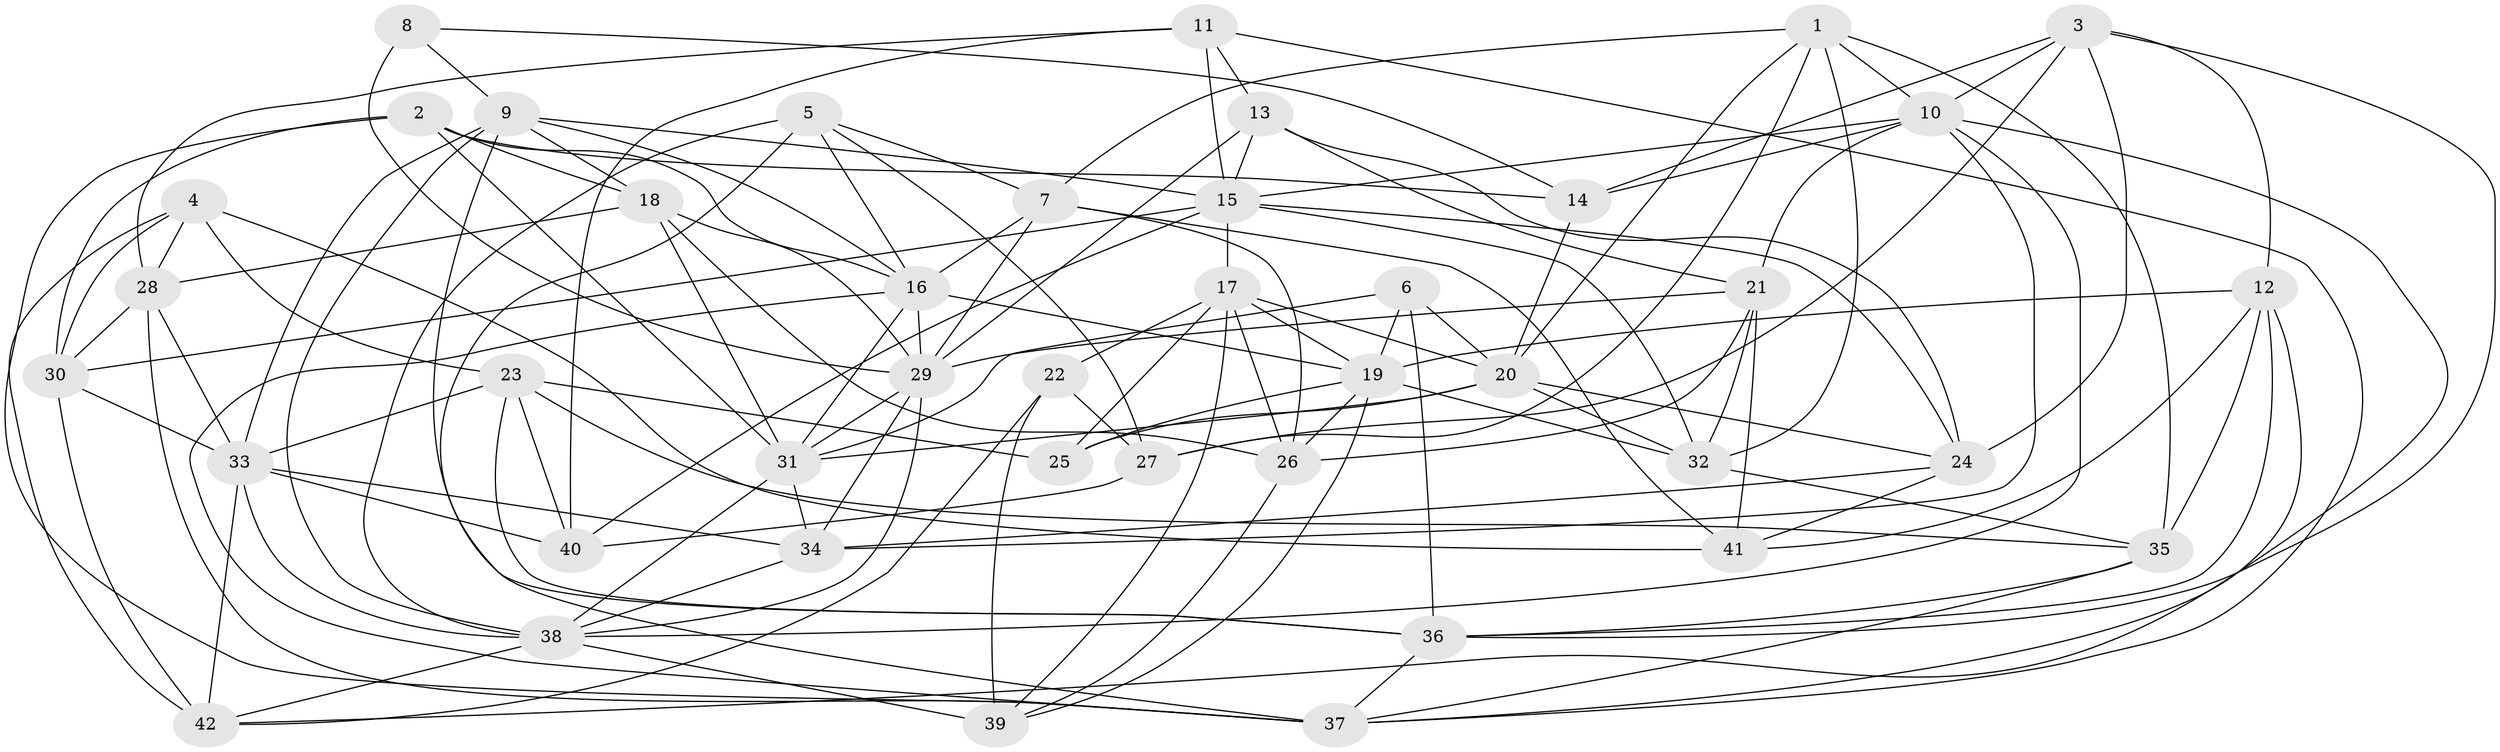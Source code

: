 // original degree distribution, {4: 1.0}
// Generated by graph-tools (version 1.1) at 2025/38/03/04/25 23:38:07]
// undirected, 42 vertices, 130 edges
graph export_dot {
  node [color=gray90,style=filled];
  1;
  2;
  3;
  4;
  5;
  6;
  7;
  8;
  9;
  10;
  11;
  12;
  13;
  14;
  15;
  16;
  17;
  18;
  19;
  20;
  21;
  22;
  23;
  24;
  25;
  26;
  27;
  28;
  29;
  30;
  31;
  32;
  33;
  34;
  35;
  36;
  37;
  38;
  39;
  40;
  41;
  42;
  1 -- 7 [weight=1.0];
  1 -- 10 [weight=1.0];
  1 -- 20 [weight=1.0];
  1 -- 27 [weight=1.0];
  1 -- 32 [weight=1.0];
  1 -- 35 [weight=1.0];
  2 -- 14 [weight=2.0];
  2 -- 16 [weight=1.0];
  2 -- 18 [weight=1.0];
  2 -- 30 [weight=2.0];
  2 -- 31 [weight=1.0];
  2 -- 37 [weight=1.0];
  3 -- 10 [weight=1.0];
  3 -- 12 [weight=1.0];
  3 -- 14 [weight=1.0];
  3 -- 24 [weight=1.0];
  3 -- 27 [weight=1.0];
  3 -- 36 [weight=1.0];
  4 -- 23 [weight=1.0];
  4 -- 28 [weight=1.0];
  4 -- 30 [weight=1.0];
  4 -- 41 [weight=2.0];
  4 -- 42 [weight=1.0];
  5 -- 7 [weight=1.0];
  5 -- 16 [weight=1.0];
  5 -- 27 [weight=1.0];
  5 -- 37 [weight=1.0];
  5 -- 38 [weight=2.0];
  6 -- 19 [weight=1.0];
  6 -- 20 [weight=1.0];
  6 -- 31 [weight=1.0];
  6 -- 36 [weight=1.0];
  7 -- 16 [weight=1.0];
  7 -- 26 [weight=1.0];
  7 -- 29 [weight=1.0];
  7 -- 41 [weight=1.0];
  8 -- 9 [weight=1.0];
  8 -- 14 [weight=1.0];
  8 -- 29 [weight=2.0];
  9 -- 15 [weight=1.0];
  9 -- 16 [weight=1.0];
  9 -- 18 [weight=1.0];
  9 -- 33 [weight=1.0];
  9 -- 36 [weight=2.0];
  9 -- 38 [weight=1.0];
  10 -- 14 [weight=1.0];
  10 -- 15 [weight=1.0];
  10 -- 21 [weight=1.0];
  10 -- 34 [weight=1.0];
  10 -- 38 [weight=1.0];
  10 -- 42 [weight=1.0];
  11 -- 13 [weight=2.0];
  11 -- 15 [weight=1.0];
  11 -- 28 [weight=1.0];
  11 -- 37 [weight=1.0];
  11 -- 40 [weight=1.0];
  12 -- 19 [weight=1.0];
  12 -- 35 [weight=1.0];
  12 -- 36 [weight=1.0];
  12 -- 37 [weight=1.0];
  12 -- 41 [weight=1.0];
  13 -- 15 [weight=1.0];
  13 -- 21 [weight=1.0];
  13 -- 24 [weight=1.0];
  13 -- 29 [weight=1.0];
  14 -- 20 [weight=1.0];
  15 -- 17 [weight=2.0];
  15 -- 24 [weight=1.0];
  15 -- 30 [weight=1.0];
  15 -- 32 [weight=1.0];
  15 -- 40 [weight=1.0];
  16 -- 19 [weight=1.0];
  16 -- 29 [weight=1.0];
  16 -- 31 [weight=1.0];
  16 -- 37 [weight=1.0];
  17 -- 19 [weight=1.0];
  17 -- 20 [weight=1.0];
  17 -- 22 [weight=1.0];
  17 -- 25 [weight=1.0];
  17 -- 26 [weight=1.0];
  17 -- 39 [weight=1.0];
  18 -- 26 [weight=1.0];
  18 -- 28 [weight=1.0];
  18 -- 29 [weight=1.0];
  18 -- 31 [weight=1.0];
  19 -- 25 [weight=1.0];
  19 -- 26 [weight=1.0];
  19 -- 32 [weight=1.0];
  19 -- 39 [weight=1.0];
  20 -- 24 [weight=1.0];
  20 -- 25 [weight=1.0];
  20 -- 31 [weight=1.0];
  20 -- 32 [weight=1.0];
  21 -- 26 [weight=1.0];
  21 -- 29 [weight=1.0];
  21 -- 32 [weight=1.0];
  21 -- 41 [weight=1.0];
  22 -- 27 [weight=2.0];
  22 -- 39 [weight=2.0];
  22 -- 42 [weight=1.0];
  23 -- 25 [weight=1.0];
  23 -- 33 [weight=1.0];
  23 -- 35 [weight=1.0];
  23 -- 36 [weight=1.0];
  23 -- 40 [weight=1.0];
  24 -- 34 [weight=1.0];
  24 -- 41 [weight=1.0];
  26 -- 39 [weight=1.0];
  27 -- 40 [weight=1.0];
  28 -- 30 [weight=1.0];
  28 -- 33 [weight=1.0];
  28 -- 37 [weight=1.0];
  29 -- 31 [weight=1.0];
  29 -- 34 [weight=1.0];
  29 -- 38 [weight=1.0];
  30 -- 33 [weight=2.0];
  30 -- 42 [weight=1.0];
  31 -- 34 [weight=1.0];
  31 -- 38 [weight=1.0];
  32 -- 35 [weight=1.0];
  33 -- 34 [weight=1.0];
  33 -- 38 [weight=1.0];
  33 -- 40 [weight=2.0];
  33 -- 42 [weight=1.0];
  34 -- 38 [weight=1.0];
  35 -- 36 [weight=1.0];
  35 -- 37 [weight=1.0];
  36 -- 37 [weight=1.0];
  38 -- 39 [weight=1.0];
  38 -- 42 [weight=1.0];
}
